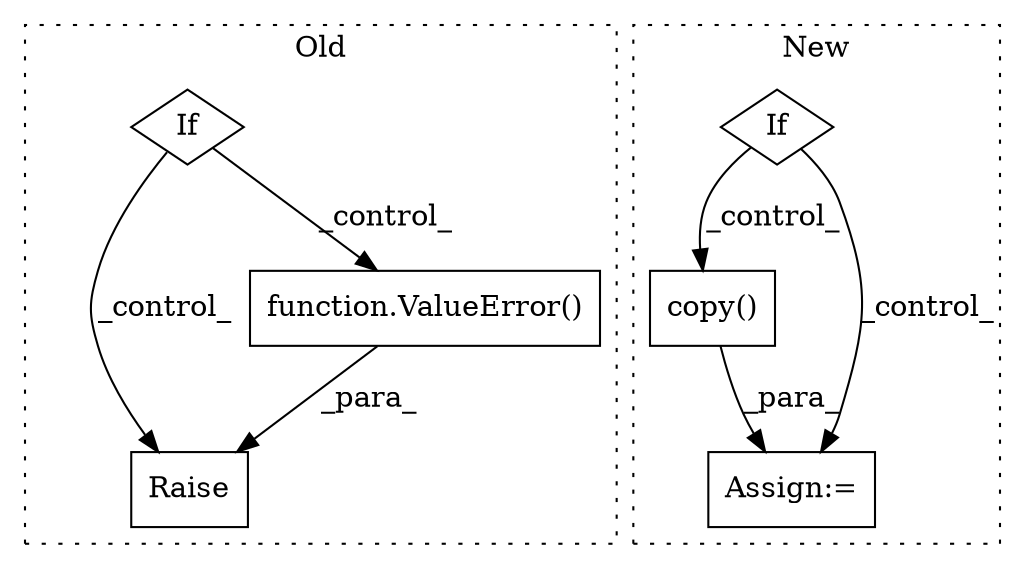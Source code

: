 digraph G {
subgraph cluster0 {
1 [label="Raise" a="91" s="8025" l="6" shape="box"];
5 [label="If" a="96" s="7982" l="3" shape="diamond"];
6 [label="function.ValueError()" a="75" s="8031,8091" l="11,1" shape="box"];
label = "Old";
style="dotted";
}
subgraph cluster1 {
2 [label="copy()" a="75" s="8056" l="24" shape="box"];
3 [label="Assign:=" a="68" s="8053" l="3" shape="box"];
4 [label="If" a="96" s="7982" l="3" shape="diamond"];
label = "New";
style="dotted";
}
2 -> 3 [label="_para_"];
4 -> 3 [label="_control_"];
4 -> 2 [label="_control_"];
5 -> 1 [label="_control_"];
5 -> 6 [label="_control_"];
6 -> 1 [label="_para_"];
}